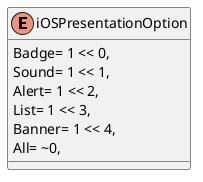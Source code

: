@startuml
enum iOSPresentationOption {
    Badge= 1 << 0,
    Sound= 1 << 1,
    Alert= 1 << 2,
    List= 1 << 3,
    Banner= 1 << 4,
    All= ~0,
}
@enduml
